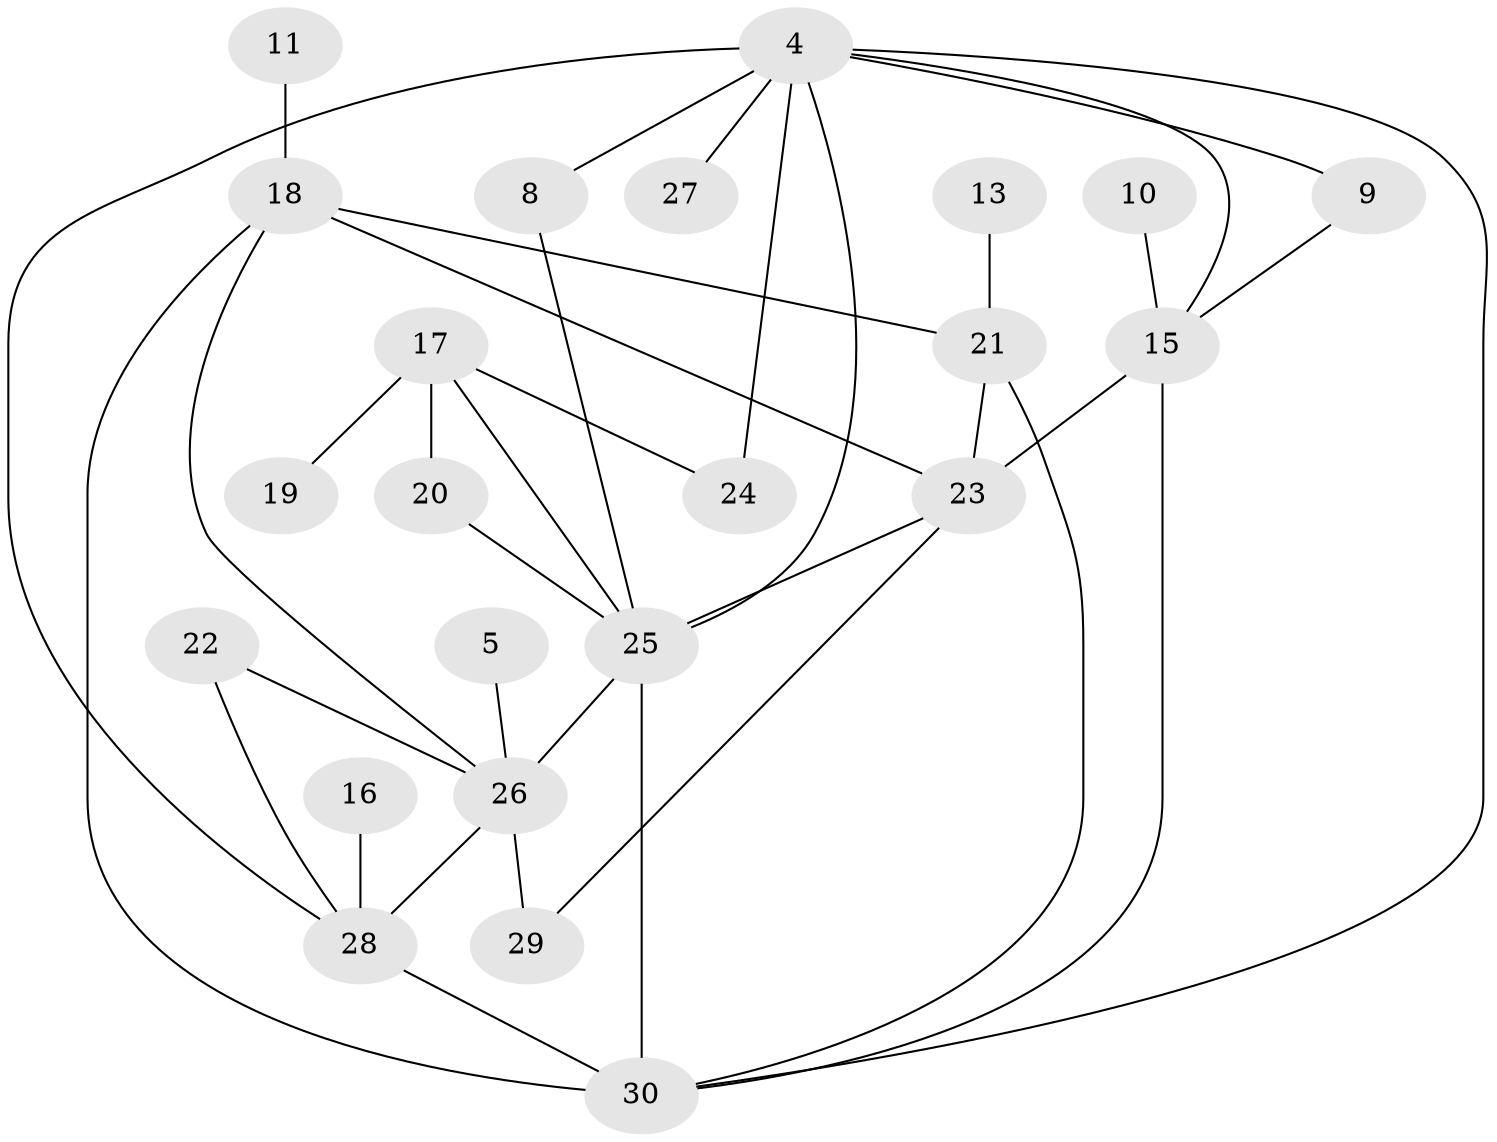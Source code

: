 // original degree distribution, {2: 0.288135593220339, 3: 0.15254237288135594, 0: 0.11864406779661017, 1: 0.15254237288135594, 4: 0.22033898305084745, 5: 0.06779661016949153}
// Generated by graph-tools (version 1.1) at 2025/49/03/09/25 03:49:08]
// undirected, 23 vertices, 37 edges
graph export_dot {
graph [start="1"]
  node [color=gray90,style=filled];
  4;
  5;
  8;
  9;
  10;
  11;
  13;
  15;
  16;
  17;
  18;
  19;
  20;
  21;
  22;
  23;
  24;
  25;
  26;
  27;
  28;
  29;
  30;
  4 -- 8 [weight=2.0];
  4 -- 9 [weight=1.0];
  4 -- 15 [weight=1.0];
  4 -- 24 [weight=1.0];
  4 -- 25 [weight=1.0];
  4 -- 27 [weight=1.0];
  4 -- 28 [weight=1.0];
  4 -- 30 [weight=1.0];
  5 -- 26 [weight=1.0];
  8 -- 25 [weight=1.0];
  9 -- 15 [weight=1.0];
  10 -- 15 [weight=1.0];
  11 -- 18 [weight=1.0];
  13 -- 21 [weight=1.0];
  15 -- 23 [weight=1.0];
  15 -- 30 [weight=1.0];
  16 -- 28 [weight=1.0];
  17 -- 19 [weight=1.0];
  17 -- 20 [weight=1.0];
  17 -- 24 [weight=1.0];
  17 -- 25 [weight=1.0];
  18 -- 21 [weight=1.0];
  18 -- 23 [weight=1.0];
  18 -- 26 [weight=1.0];
  18 -- 30 [weight=1.0];
  20 -- 25 [weight=1.0];
  21 -- 23 [weight=1.0];
  21 -- 30 [weight=1.0];
  22 -- 26 [weight=1.0];
  22 -- 28 [weight=1.0];
  23 -- 25 [weight=2.0];
  23 -- 29 [weight=1.0];
  25 -- 26 [weight=1.0];
  25 -- 30 [weight=1.0];
  26 -- 28 [weight=1.0];
  26 -- 29 [weight=1.0];
  28 -- 30 [weight=2.0];
}
